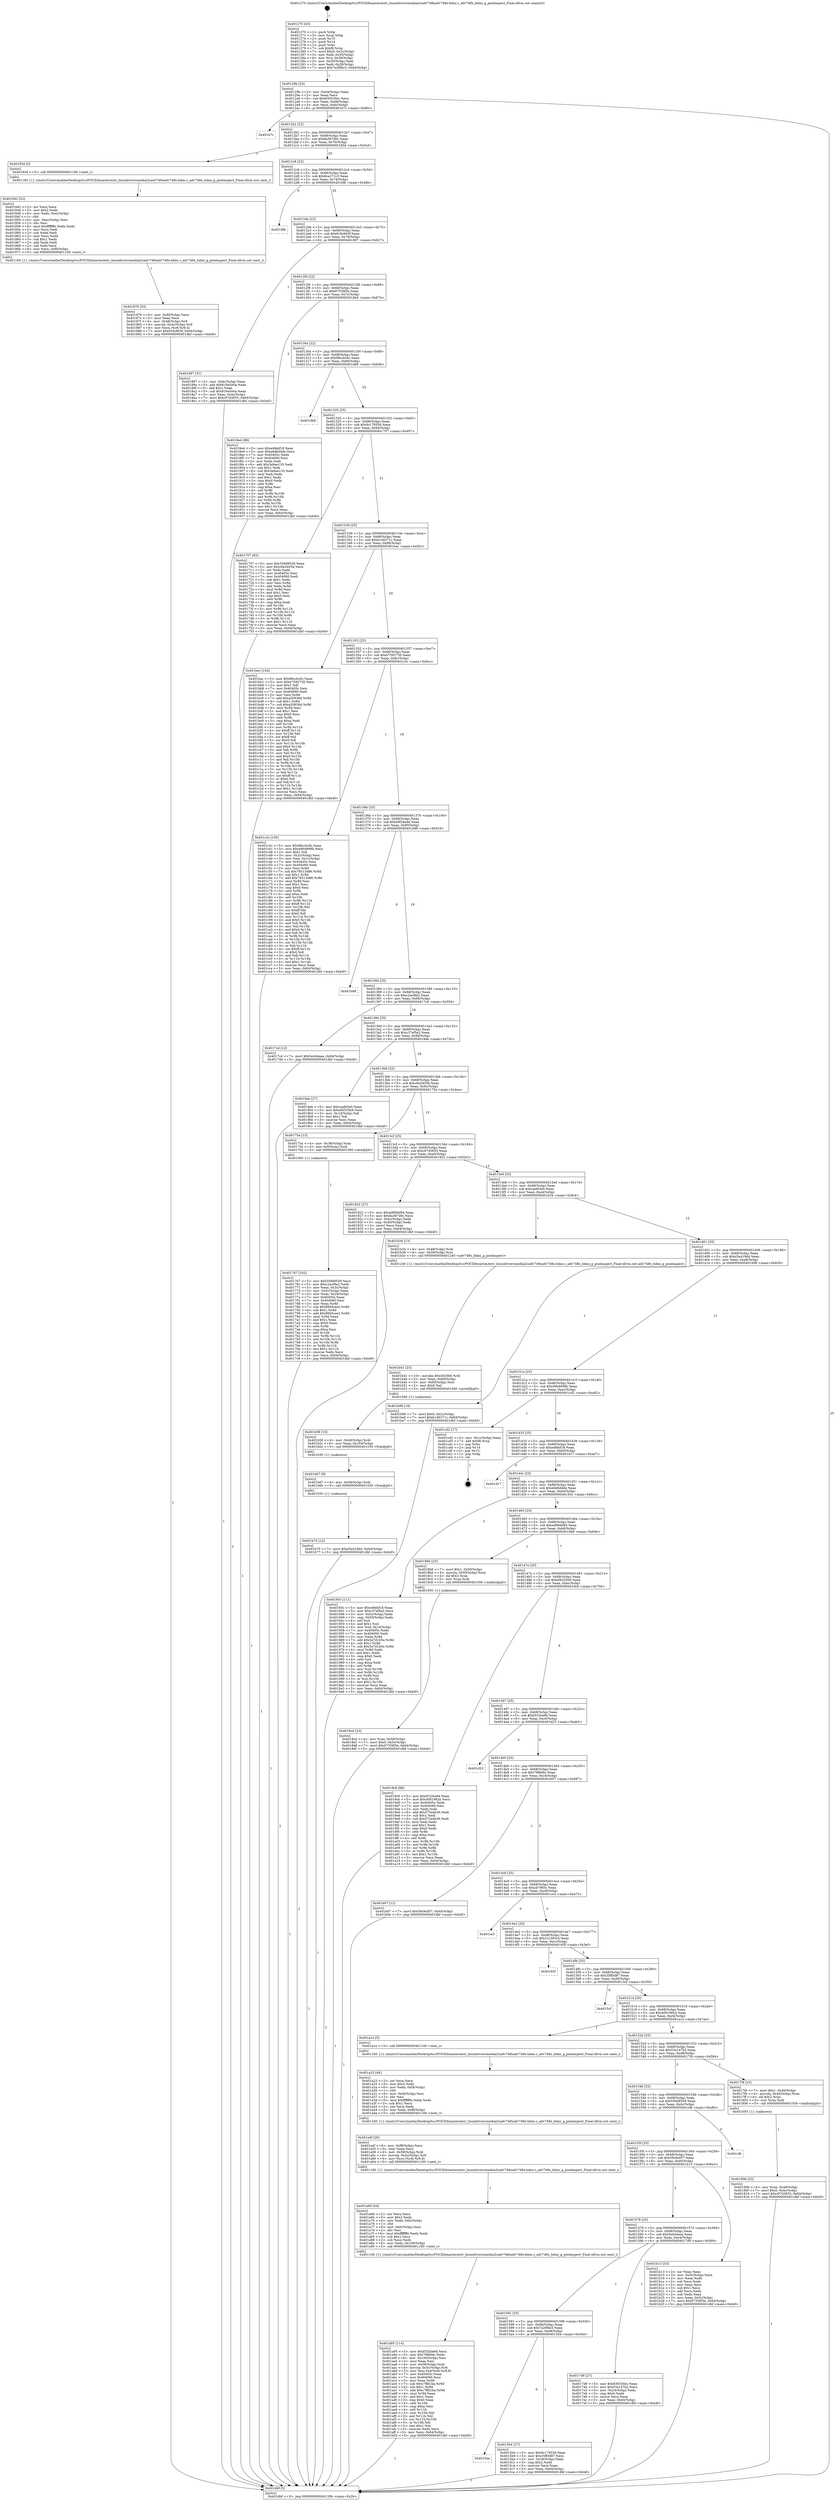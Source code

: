 digraph "0x401270" {
  label = "0x401270 (/mnt/c/Users/mathe/Desktop/tcc/POCII/binaries/extr_linuxdriversmediai2cadv748xadv748x-hdmi.c_adv748x_hdmi_g_pixelaspect_Final-ollvm.out::main(0))"
  labelloc = "t"
  node[shape=record]

  Entry [label="",width=0.3,height=0.3,shape=circle,fillcolor=black,style=filled]
  "0x40129b" [label="{
     0x40129b [23]\l
     | [instrs]\l
     &nbsp;&nbsp;0x40129b \<+3\>: mov -0x64(%rbp),%eax\l
     &nbsp;&nbsp;0x40129e \<+2\>: mov %eax,%ecx\l
     &nbsp;&nbsp;0x4012a0 \<+6\>: sub $0x839330ec,%ecx\l
     &nbsp;&nbsp;0x4012a6 \<+3\>: mov %eax,-0x68(%rbp)\l
     &nbsp;&nbsp;0x4012a9 \<+3\>: mov %ecx,-0x6c(%rbp)\l
     &nbsp;&nbsp;0x4012ac \<+6\>: je 0000000000401b7c \<main+0x90c\>\l
  }"]
  "0x401b7c" [label="{
     0x401b7c\l
  }", style=dashed]
  "0x4012b2" [label="{
     0x4012b2 [22]\l
     | [instrs]\l
     &nbsp;&nbsp;0x4012b2 \<+5\>: jmp 00000000004012b7 \<main+0x47\>\l
     &nbsp;&nbsp;0x4012b7 \<+3\>: mov -0x68(%rbp),%eax\l
     &nbsp;&nbsp;0x4012ba \<+5\>: sub $0x8a387d0c,%eax\l
     &nbsp;&nbsp;0x4012bf \<+3\>: mov %eax,-0x70(%rbp)\l
     &nbsp;&nbsp;0x4012c2 \<+6\>: je 000000000040183d \<main+0x5cd\>\l
  }"]
  Exit [label="",width=0.3,height=0.3,shape=circle,fillcolor=black,style=filled,peripheries=2]
  "0x40183d" [label="{
     0x40183d [5]\l
     | [instrs]\l
     &nbsp;&nbsp;0x40183d \<+5\>: call 0000000000401160 \<next_i\>\l
     | [calls]\l
     &nbsp;&nbsp;0x401160 \{1\} (/mnt/c/Users/mathe/Desktop/tcc/POCII/binaries/extr_linuxdriversmediai2cadv748xadv748x-hdmi.c_adv748x_hdmi_g_pixelaspect_Final-ollvm.out::next_i)\l
  }"]
  "0x4012c8" [label="{
     0x4012c8 [22]\l
     | [instrs]\l
     &nbsp;&nbsp;0x4012c8 \<+5\>: jmp 00000000004012cd \<main+0x5d\>\l
     &nbsp;&nbsp;0x4012cd \<+3\>: mov -0x68(%rbp),%eax\l
     &nbsp;&nbsp;0x4012d0 \<+5\>: sub $0x8ca371c3,%eax\l
     &nbsp;&nbsp;0x4012d5 \<+3\>: mov %eax,-0x74(%rbp)\l
     &nbsp;&nbsp;0x4012d8 \<+6\>: je 00000000004016fb \<main+0x48b\>\l
  }"]
  "0x401b70" [label="{
     0x401b70 [12]\l
     | [instrs]\l
     &nbsp;&nbsp;0x401b70 \<+7\>: movl $0xd3a419d4,-0x64(%rbp)\l
     &nbsp;&nbsp;0x401b77 \<+5\>: jmp 0000000000401dbf \<main+0xb4f\>\l
  }"]
  "0x4016fb" [label="{
     0x4016fb\l
  }", style=dashed]
  "0x4012de" [label="{
     0x4012de [22]\l
     | [instrs]\l
     &nbsp;&nbsp;0x4012de \<+5\>: jmp 00000000004012e3 \<main+0x73\>\l
     &nbsp;&nbsp;0x4012e3 \<+3\>: mov -0x68(%rbp),%eax\l
     &nbsp;&nbsp;0x4012e6 \<+5\>: sub $0x918c663f,%eax\l
     &nbsp;&nbsp;0x4012eb \<+3\>: mov %eax,-0x78(%rbp)\l
     &nbsp;&nbsp;0x4012ee \<+6\>: je 0000000000401897 \<main+0x627\>\l
  }"]
  "0x401b67" [label="{
     0x401b67 [9]\l
     | [instrs]\l
     &nbsp;&nbsp;0x401b67 \<+4\>: mov -0x58(%rbp),%rdi\l
     &nbsp;&nbsp;0x401b6b \<+5\>: call 0000000000401030 \<free@plt\>\l
     | [calls]\l
     &nbsp;&nbsp;0x401030 \{1\} (unknown)\l
  }"]
  "0x401897" [label="{
     0x401897 [31]\l
     | [instrs]\l
     &nbsp;&nbsp;0x401897 \<+3\>: mov -0x4c(%rbp),%eax\l
     &nbsp;&nbsp;0x40189a \<+5\>: add $0x816e5e0a,%eax\l
     &nbsp;&nbsp;0x40189f \<+3\>: add $0x1,%eax\l
     &nbsp;&nbsp;0x4018a2 \<+5\>: sub $0x816e5e0a,%eax\l
     &nbsp;&nbsp;0x4018a7 \<+3\>: mov %eax,-0x4c(%rbp)\l
     &nbsp;&nbsp;0x4018aa \<+7\>: movl $0xc97d3655,-0x64(%rbp)\l
     &nbsp;&nbsp;0x4018b1 \<+5\>: jmp 0000000000401dbf \<main+0xb4f\>\l
  }"]
  "0x4012f4" [label="{
     0x4012f4 [22]\l
     | [instrs]\l
     &nbsp;&nbsp;0x4012f4 \<+5\>: jmp 00000000004012f9 \<main+0x89\>\l
     &nbsp;&nbsp;0x4012f9 \<+3\>: mov -0x68(%rbp),%eax\l
     &nbsp;&nbsp;0x4012fc \<+5\>: sub $0x97359f3e,%eax\l
     &nbsp;&nbsp;0x401301 \<+3\>: mov %eax,-0x7c(%rbp)\l
     &nbsp;&nbsp;0x401304 \<+6\>: je 00000000004018e4 \<main+0x674\>\l
  }"]
  "0x401b58" [label="{
     0x401b58 [15]\l
     | [instrs]\l
     &nbsp;&nbsp;0x401b58 \<+4\>: mov -0x48(%rbp),%rdi\l
     &nbsp;&nbsp;0x401b5c \<+6\>: mov %eax,-0x104(%rbp)\l
     &nbsp;&nbsp;0x401b62 \<+5\>: call 0000000000401030 \<free@plt\>\l
     | [calls]\l
     &nbsp;&nbsp;0x401030 \{1\} (unknown)\l
  }"]
  "0x4018e4" [label="{
     0x4018e4 [88]\l
     | [instrs]\l
     &nbsp;&nbsp;0x4018e4 \<+5\>: mov $0xe4febf18,%eax\l
     &nbsp;&nbsp;0x4018e9 \<+5\>: mov $0xebd6d4de,%ecx\l
     &nbsp;&nbsp;0x4018ee \<+7\>: mov 0x40405c,%edx\l
     &nbsp;&nbsp;0x4018f5 \<+7\>: mov 0x404060,%esi\l
     &nbsp;&nbsp;0x4018fc \<+2\>: mov %edx,%edi\l
     &nbsp;&nbsp;0x4018fe \<+6\>: add $0x3a9ae135,%edi\l
     &nbsp;&nbsp;0x401904 \<+3\>: sub $0x1,%edi\l
     &nbsp;&nbsp;0x401907 \<+6\>: sub $0x3a9ae135,%edi\l
     &nbsp;&nbsp;0x40190d \<+3\>: imul %edi,%edx\l
     &nbsp;&nbsp;0x401910 \<+3\>: and $0x1,%edx\l
     &nbsp;&nbsp;0x401913 \<+3\>: cmp $0x0,%edx\l
     &nbsp;&nbsp;0x401916 \<+4\>: sete %r8b\l
     &nbsp;&nbsp;0x40191a \<+3\>: cmp $0xa,%esi\l
     &nbsp;&nbsp;0x40191d \<+4\>: setl %r9b\l
     &nbsp;&nbsp;0x401921 \<+3\>: mov %r8b,%r10b\l
     &nbsp;&nbsp;0x401924 \<+3\>: and %r9b,%r10b\l
     &nbsp;&nbsp;0x401927 \<+3\>: xor %r9b,%r8b\l
     &nbsp;&nbsp;0x40192a \<+3\>: or %r8b,%r10b\l
     &nbsp;&nbsp;0x40192d \<+4\>: test $0x1,%r10b\l
     &nbsp;&nbsp;0x401931 \<+3\>: cmovne %ecx,%eax\l
     &nbsp;&nbsp;0x401934 \<+3\>: mov %eax,-0x64(%rbp)\l
     &nbsp;&nbsp;0x401937 \<+5\>: jmp 0000000000401dbf \<main+0xb4f\>\l
  }"]
  "0x40130a" [label="{
     0x40130a [22]\l
     | [instrs]\l
     &nbsp;&nbsp;0x40130a \<+5\>: jmp 000000000040130f \<main+0x9f\>\l
     &nbsp;&nbsp;0x40130f \<+3\>: mov -0x68(%rbp),%eax\l
     &nbsp;&nbsp;0x401312 \<+5\>: sub $0x98ccbc6c,%eax\l
     &nbsp;&nbsp;0x401317 \<+3\>: mov %eax,-0x80(%rbp)\l
     &nbsp;&nbsp;0x40131a \<+6\>: je 0000000000401db8 \<main+0xb48\>\l
  }"]
  "0x401b41" [label="{
     0x401b41 [23]\l
     | [instrs]\l
     &nbsp;&nbsp;0x401b41 \<+10\>: movabs $0x4020b6,%rdi\l
     &nbsp;&nbsp;0x401b4b \<+3\>: mov %eax,-0x60(%rbp)\l
     &nbsp;&nbsp;0x401b4e \<+3\>: mov -0x60(%rbp),%esi\l
     &nbsp;&nbsp;0x401b51 \<+2\>: mov $0x0,%al\l
     &nbsp;&nbsp;0x401b53 \<+5\>: call 0000000000401040 \<printf@plt\>\l
     | [calls]\l
     &nbsp;&nbsp;0x401040 \{1\} (unknown)\l
  }"]
  "0x401db8" [label="{
     0x401db8\l
  }", style=dashed]
  "0x401320" [label="{
     0x401320 [25]\l
     | [instrs]\l
     &nbsp;&nbsp;0x401320 \<+5\>: jmp 0000000000401325 \<main+0xb5\>\l
     &nbsp;&nbsp;0x401325 \<+3\>: mov -0x68(%rbp),%eax\l
     &nbsp;&nbsp;0x401328 \<+5\>: sub $0x9c17855d,%eax\l
     &nbsp;&nbsp;0x40132d \<+6\>: mov %eax,-0x84(%rbp)\l
     &nbsp;&nbsp;0x401333 \<+6\>: je 0000000000401707 \<main+0x497\>\l
  }"]
  "0x401a95" [label="{
     0x401a95 [114]\l
     | [instrs]\l
     &nbsp;&nbsp;0x401a95 \<+5\>: mov $0xf332be84,%ecx\l
     &nbsp;&nbsp;0x401a9a \<+5\>: mov $0x798bf4c,%edx\l
     &nbsp;&nbsp;0x401a9f \<+6\>: mov -0x100(%rbp),%esi\l
     &nbsp;&nbsp;0x401aa5 \<+3\>: imul %eax,%esi\l
     &nbsp;&nbsp;0x401aa8 \<+4\>: mov -0x58(%rbp),%rdi\l
     &nbsp;&nbsp;0x401aac \<+4\>: movslq -0x5c(%rbp),%r8\l
     &nbsp;&nbsp;0x401ab0 \<+5\>: mov %esi,0x4(%rdi,%r8,8)\l
     &nbsp;&nbsp;0x401ab5 \<+7\>: mov 0x40405c,%eax\l
     &nbsp;&nbsp;0x401abc \<+7\>: mov 0x404060,%esi\l
     &nbsp;&nbsp;0x401ac3 \<+3\>: mov %eax,%r9d\l
     &nbsp;&nbsp;0x401ac6 \<+7\>: sub $0xc7ffd1ba,%r9d\l
     &nbsp;&nbsp;0x401acd \<+4\>: sub $0x1,%r9d\l
     &nbsp;&nbsp;0x401ad1 \<+7\>: add $0xc7ffd1ba,%r9d\l
     &nbsp;&nbsp;0x401ad8 \<+4\>: imul %r9d,%eax\l
     &nbsp;&nbsp;0x401adc \<+3\>: and $0x1,%eax\l
     &nbsp;&nbsp;0x401adf \<+3\>: cmp $0x0,%eax\l
     &nbsp;&nbsp;0x401ae2 \<+4\>: sete %r10b\l
     &nbsp;&nbsp;0x401ae6 \<+3\>: cmp $0xa,%esi\l
     &nbsp;&nbsp;0x401ae9 \<+4\>: setl %r11b\l
     &nbsp;&nbsp;0x401aed \<+3\>: mov %r10b,%bl\l
     &nbsp;&nbsp;0x401af0 \<+3\>: and %r11b,%bl\l
     &nbsp;&nbsp;0x401af3 \<+3\>: xor %r11b,%r10b\l
     &nbsp;&nbsp;0x401af6 \<+3\>: or %r10b,%bl\l
     &nbsp;&nbsp;0x401af9 \<+3\>: test $0x1,%bl\l
     &nbsp;&nbsp;0x401afc \<+3\>: cmovne %edx,%ecx\l
     &nbsp;&nbsp;0x401aff \<+3\>: mov %ecx,-0x64(%rbp)\l
     &nbsp;&nbsp;0x401b02 \<+5\>: jmp 0000000000401dbf \<main+0xb4f\>\l
  }"]
  "0x401707" [label="{
     0x401707 [83]\l
     | [instrs]\l
     &nbsp;&nbsp;0x401707 \<+5\>: mov $0x559d9559,%eax\l
     &nbsp;&nbsp;0x40170c \<+5\>: mov $0xc6a3405b,%ecx\l
     &nbsp;&nbsp;0x401711 \<+2\>: xor %edx,%edx\l
     &nbsp;&nbsp;0x401713 \<+7\>: mov 0x40405c,%esi\l
     &nbsp;&nbsp;0x40171a \<+7\>: mov 0x404060,%edi\l
     &nbsp;&nbsp;0x401721 \<+3\>: sub $0x1,%edx\l
     &nbsp;&nbsp;0x401724 \<+3\>: mov %esi,%r8d\l
     &nbsp;&nbsp;0x401727 \<+3\>: add %edx,%r8d\l
     &nbsp;&nbsp;0x40172a \<+4\>: imul %r8d,%esi\l
     &nbsp;&nbsp;0x40172e \<+3\>: and $0x1,%esi\l
     &nbsp;&nbsp;0x401731 \<+3\>: cmp $0x0,%esi\l
     &nbsp;&nbsp;0x401734 \<+4\>: sete %r9b\l
     &nbsp;&nbsp;0x401738 \<+3\>: cmp $0xa,%edi\l
     &nbsp;&nbsp;0x40173b \<+4\>: setl %r10b\l
     &nbsp;&nbsp;0x40173f \<+3\>: mov %r9b,%r11b\l
     &nbsp;&nbsp;0x401742 \<+3\>: and %r10b,%r11b\l
     &nbsp;&nbsp;0x401745 \<+3\>: xor %r10b,%r9b\l
     &nbsp;&nbsp;0x401748 \<+3\>: or %r9b,%r11b\l
     &nbsp;&nbsp;0x40174b \<+4\>: test $0x1,%r11b\l
     &nbsp;&nbsp;0x40174f \<+3\>: cmovne %ecx,%eax\l
     &nbsp;&nbsp;0x401752 \<+3\>: mov %eax,-0x64(%rbp)\l
     &nbsp;&nbsp;0x401755 \<+5\>: jmp 0000000000401dbf \<main+0xb4f\>\l
  }"]
  "0x401339" [label="{
     0x401339 [25]\l
     | [instrs]\l
     &nbsp;&nbsp;0x401339 \<+5\>: jmp 000000000040133e \<main+0xce\>\l
     &nbsp;&nbsp;0x40133e \<+3\>: mov -0x68(%rbp),%eax\l
     &nbsp;&nbsp;0x401341 \<+5\>: sub $0xb146371c,%eax\l
     &nbsp;&nbsp;0x401346 \<+6\>: mov %eax,-0x88(%rbp)\l
     &nbsp;&nbsp;0x40134c \<+6\>: je 0000000000401bac \<main+0x93c\>\l
  }"]
  "0x401a69" [label="{
     0x401a69 [44]\l
     | [instrs]\l
     &nbsp;&nbsp;0x401a69 \<+2\>: xor %ecx,%ecx\l
     &nbsp;&nbsp;0x401a6b \<+5\>: mov $0x2,%edx\l
     &nbsp;&nbsp;0x401a70 \<+6\>: mov %edx,-0xfc(%rbp)\l
     &nbsp;&nbsp;0x401a76 \<+1\>: cltd\l
     &nbsp;&nbsp;0x401a77 \<+6\>: mov -0xfc(%rbp),%esi\l
     &nbsp;&nbsp;0x401a7d \<+2\>: idiv %esi\l
     &nbsp;&nbsp;0x401a7f \<+6\>: imul $0xfffffffe,%edx,%edx\l
     &nbsp;&nbsp;0x401a85 \<+3\>: sub $0x1,%ecx\l
     &nbsp;&nbsp;0x401a88 \<+2\>: sub %ecx,%edx\l
     &nbsp;&nbsp;0x401a8a \<+6\>: mov %edx,-0x100(%rbp)\l
     &nbsp;&nbsp;0x401a90 \<+5\>: call 0000000000401160 \<next_i\>\l
     | [calls]\l
     &nbsp;&nbsp;0x401160 \{1\} (/mnt/c/Users/mathe/Desktop/tcc/POCII/binaries/extr_linuxdriversmediai2cadv748xadv748x-hdmi.c_adv748x_hdmi_g_pixelaspect_Final-ollvm.out::next_i)\l
  }"]
  "0x401bac" [label="{
     0x401bac [144]\l
     | [instrs]\l
     &nbsp;&nbsp;0x401bac \<+5\>: mov $0x98ccbc6c,%eax\l
     &nbsp;&nbsp;0x401bb1 \<+5\>: mov $0xb7592730,%ecx\l
     &nbsp;&nbsp;0x401bb6 \<+2\>: mov $0x1,%dl\l
     &nbsp;&nbsp;0x401bb8 \<+7\>: mov 0x40405c,%esi\l
     &nbsp;&nbsp;0x401bbf \<+7\>: mov 0x404060,%edi\l
     &nbsp;&nbsp;0x401bc6 \<+3\>: mov %esi,%r8d\l
     &nbsp;&nbsp;0x401bc9 \<+7\>: add $0xa20936d,%r8d\l
     &nbsp;&nbsp;0x401bd0 \<+4\>: sub $0x1,%r8d\l
     &nbsp;&nbsp;0x401bd4 \<+7\>: sub $0xa20936d,%r8d\l
     &nbsp;&nbsp;0x401bdb \<+4\>: imul %r8d,%esi\l
     &nbsp;&nbsp;0x401bdf \<+3\>: and $0x1,%esi\l
     &nbsp;&nbsp;0x401be2 \<+3\>: cmp $0x0,%esi\l
     &nbsp;&nbsp;0x401be5 \<+4\>: sete %r9b\l
     &nbsp;&nbsp;0x401be9 \<+3\>: cmp $0xa,%edi\l
     &nbsp;&nbsp;0x401bec \<+4\>: setl %r10b\l
     &nbsp;&nbsp;0x401bf0 \<+3\>: mov %r9b,%r11b\l
     &nbsp;&nbsp;0x401bf3 \<+4\>: xor $0xff,%r11b\l
     &nbsp;&nbsp;0x401bf7 \<+3\>: mov %r10b,%bl\l
     &nbsp;&nbsp;0x401bfa \<+3\>: xor $0xff,%bl\l
     &nbsp;&nbsp;0x401bfd \<+3\>: xor $0x0,%dl\l
     &nbsp;&nbsp;0x401c00 \<+3\>: mov %r11b,%r14b\l
     &nbsp;&nbsp;0x401c03 \<+4\>: and $0x0,%r14b\l
     &nbsp;&nbsp;0x401c07 \<+3\>: and %dl,%r9b\l
     &nbsp;&nbsp;0x401c0a \<+3\>: mov %bl,%r15b\l
     &nbsp;&nbsp;0x401c0d \<+4\>: and $0x0,%r15b\l
     &nbsp;&nbsp;0x401c11 \<+3\>: and %dl,%r10b\l
     &nbsp;&nbsp;0x401c14 \<+3\>: or %r9b,%r14b\l
     &nbsp;&nbsp;0x401c17 \<+3\>: or %r10b,%r15b\l
     &nbsp;&nbsp;0x401c1a \<+3\>: xor %r15b,%r14b\l
     &nbsp;&nbsp;0x401c1d \<+3\>: or %bl,%r11b\l
     &nbsp;&nbsp;0x401c20 \<+4\>: xor $0xff,%r11b\l
     &nbsp;&nbsp;0x401c24 \<+3\>: or $0x0,%dl\l
     &nbsp;&nbsp;0x401c27 \<+3\>: and %dl,%r11b\l
     &nbsp;&nbsp;0x401c2a \<+3\>: or %r11b,%r14b\l
     &nbsp;&nbsp;0x401c2d \<+4\>: test $0x1,%r14b\l
     &nbsp;&nbsp;0x401c31 \<+3\>: cmovne %ecx,%eax\l
     &nbsp;&nbsp;0x401c34 \<+3\>: mov %eax,-0x64(%rbp)\l
     &nbsp;&nbsp;0x401c37 \<+5\>: jmp 0000000000401dbf \<main+0xb4f\>\l
  }"]
  "0x401352" [label="{
     0x401352 [25]\l
     | [instrs]\l
     &nbsp;&nbsp;0x401352 \<+5\>: jmp 0000000000401357 \<main+0xe7\>\l
     &nbsp;&nbsp;0x401357 \<+3\>: mov -0x68(%rbp),%eax\l
     &nbsp;&nbsp;0x40135a \<+5\>: sub $0xb7592730,%eax\l
     &nbsp;&nbsp;0x40135f \<+6\>: mov %eax,-0x8c(%rbp)\l
     &nbsp;&nbsp;0x401365 \<+6\>: je 0000000000401c3c \<main+0x9cc\>\l
  }"]
  "0x401a4f" [label="{
     0x401a4f [26]\l
     | [instrs]\l
     &nbsp;&nbsp;0x401a4f \<+6\>: mov -0xf8(%rbp),%ecx\l
     &nbsp;&nbsp;0x401a55 \<+3\>: imul %eax,%ecx\l
     &nbsp;&nbsp;0x401a58 \<+4\>: mov -0x58(%rbp),%rdi\l
     &nbsp;&nbsp;0x401a5c \<+4\>: movslq -0x5c(%rbp),%r8\l
     &nbsp;&nbsp;0x401a60 \<+4\>: mov %ecx,(%rdi,%r8,8)\l
     &nbsp;&nbsp;0x401a64 \<+5\>: call 0000000000401160 \<next_i\>\l
     | [calls]\l
     &nbsp;&nbsp;0x401160 \{1\} (/mnt/c/Users/mathe/Desktop/tcc/POCII/binaries/extr_linuxdriversmediai2cadv748xadv748x-hdmi.c_adv748x_hdmi_g_pixelaspect_Final-ollvm.out::next_i)\l
  }"]
  "0x401c3c" [label="{
     0x401c3c [150]\l
     | [instrs]\l
     &nbsp;&nbsp;0x401c3c \<+5\>: mov $0x98ccbc6c,%eax\l
     &nbsp;&nbsp;0x401c41 \<+5\>: mov $0xd964998b,%ecx\l
     &nbsp;&nbsp;0x401c46 \<+2\>: mov $0x1,%dl\l
     &nbsp;&nbsp;0x401c48 \<+3\>: mov -0x2c(%rbp),%esi\l
     &nbsp;&nbsp;0x401c4b \<+3\>: mov %esi,-0x1c(%rbp)\l
     &nbsp;&nbsp;0x401c4e \<+7\>: mov 0x40405c,%esi\l
     &nbsp;&nbsp;0x401c55 \<+7\>: mov 0x404060,%edi\l
     &nbsp;&nbsp;0x401c5c \<+3\>: mov %esi,%r8d\l
     &nbsp;&nbsp;0x401c5f \<+7\>: sub $0x78513d86,%r8d\l
     &nbsp;&nbsp;0x401c66 \<+4\>: sub $0x1,%r8d\l
     &nbsp;&nbsp;0x401c6a \<+7\>: add $0x78513d86,%r8d\l
     &nbsp;&nbsp;0x401c71 \<+4\>: imul %r8d,%esi\l
     &nbsp;&nbsp;0x401c75 \<+3\>: and $0x1,%esi\l
     &nbsp;&nbsp;0x401c78 \<+3\>: cmp $0x0,%esi\l
     &nbsp;&nbsp;0x401c7b \<+4\>: sete %r9b\l
     &nbsp;&nbsp;0x401c7f \<+3\>: cmp $0xa,%edi\l
     &nbsp;&nbsp;0x401c82 \<+4\>: setl %r10b\l
     &nbsp;&nbsp;0x401c86 \<+3\>: mov %r9b,%r11b\l
     &nbsp;&nbsp;0x401c89 \<+4\>: xor $0xff,%r11b\l
     &nbsp;&nbsp;0x401c8d \<+3\>: mov %r10b,%bl\l
     &nbsp;&nbsp;0x401c90 \<+3\>: xor $0xff,%bl\l
     &nbsp;&nbsp;0x401c93 \<+3\>: xor $0x0,%dl\l
     &nbsp;&nbsp;0x401c96 \<+3\>: mov %r11b,%r14b\l
     &nbsp;&nbsp;0x401c99 \<+4\>: and $0x0,%r14b\l
     &nbsp;&nbsp;0x401c9d \<+3\>: and %dl,%r9b\l
     &nbsp;&nbsp;0x401ca0 \<+3\>: mov %bl,%r15b\l
     &nbsp;&nbsp;0x401ca3 \<+4\>: and $0x0,%r15b\l
     &nbsp;&nbsp;0x401ca7 \<+3\>: and %dl,%r10b\l
     &nbsp;&nbsp;0x401caa \<+3\>: or %r9b,%r14b\l
     &nbsp;&nbsp;0x401cad \<+3\>: or %r10b,%r15b\l
     &nbsp;&nbsp;0x401cb0 \<+3\>: xor %r15b,%r14b\l
     &nbsp;&nbsp;0x401cb3 \<+3\>: or %bl,%r11b\l
     &nbsp;&nbsp;0x401cb6 \<+4\>: xor $0xff,%r11b\l
     &nbsp;&nbsp;0x401cba \<+3\>: or $0x0,%dl\l
     &nbsp;&nbsp;0x401cbd \<+3\>: and %dl,%r11b\l
     &nbsp;&nbsp;0x401cc0 \<+3\>: or %r11b,%r14b\l
     &nbsp;&nbsp;0x401cc3 \<+4\>: test $0x1,%r14b\l
     &nbsp;&nbsp;0x401cc7 \<+3\>: cmovne %ecx,%eax\l
     &nbsp;&nbsp;0x401cca \<+3\>: mov %eax,-0x64(%rbp)\l
     &nbsp;&nbsp;0x401ccd \<+5\>: jmp 0000000000401dbf \<main+0xb4f\>\l
  }"]
  "0x40136b" [label="{
     0x40136b [25]\l
     | [instrs]\l
     &nbsp;&nbsp;0x40136b \<+5\>: jmp 0000000000401370 \<main+0x100\>\l
     &nbsp;&nbsp;0x401370 \<+3\>: mov -0x68(%rbp),%eax\l
     &nbsp;&nbsp;0x401373 \<+5\>: sub $0xb9f24edd,%eax\l
     &nbsp;&nbsp;0x401378 \<+6\>: mov %eax,-0x90(%rbp)\l
     &nbsp;&nbsp;0x40137e \<+6\>: je 0000000000401b88 \<main+0x918\>\l
  }"]
  "0x401a23" [label="{
     0x401a23 [44]\l
     | [instrs]\l
     &nbsp;&nbsp;0x401a23 \<+2\>: xor %ecx,%ecx\l
     &nbsp;&nbsp;0x401a25 \<+5\>: mov $0x2,%edx\l
     &nbsp;&nbsp;0x401a2a \<+6\>: mov %edx,-0xf4(%rbp)\l
     &nbsp;&nbsp;0x401a30 \<+1\>: cltd\l
     &nbsp;&nbsp;0x401a31 \<+6\>: mov -0xf4(%rbp),%esi\l
     &nbsp;&nbsp;0x401a37 \<+2\>: idiv %esi\l
     &nbsp;&nbsp;0x401a39 \<+6\>: imul $0xfffffffe,%edx,%edx\l
     &nbsp;&nbsp;0x401a3f \<+3\>: sub $0x1,%ecx\l
     &nbsp;&nbsp;0x401a42 \<+2\>: sub %ecx,%edx\l
     &nbsp;&nbsp;0x401a44 \<+6\>: mov %edx,-0xf8(%rbp)\l
     &nbsp;&nbsp;0x401a4a \<+5\>: call 0000000000401160 \<next_i\>\l
     | [calls]\l
     &nbsp;&nbsp;0x401160 \{1\} (/mnt/c/Users/mathe/Desktop/tcc/POCII/binaries/extr_linuxdriversmediai2cadv748xadv748x-hdmi.c_adv748x_hdmi_g_pixelaspect_Final-ollvm.out::next_i)\l
  }"]
  "0x401b88" [label="{
     0x401b88\l
  }", style=dashed]
  "0x401384" [label="{
     0x401384 [25]\l
     | [instrs]\l
     &nbsp;&nbsp;0x401384 \<+5\>: jmp 0000000000401389 \<main+0x119\>\l
     &nbsp;&nbsp;0x401389 \<+3\>: mov -0x68(%rbp),%eax\l
     &nbsp;&nbsp;0x40138c \<+5\>: sub $0xc2ac9fa2,%eax\l
     &nbsp;&nbsp;0x401391 \<+6\>: mov %eax,-0x94(%rbp)\l
     &nbsp;&nbsp;0x401397 \<+6\>: je 00000000004017cd \<main+0x55d\>\l
  }"]
  "0x4018cd" [label="{
     0x4018cd [23]\l
     | [instrs]\l
     &nbsp;&nbsp;0x4018cd \<+4\>: mov %rax,-0x58(%rbp)\l
     &nbsp;&nbsp;0x4018d1 \<+7\>: movl $0x0,-0x5c(%rbp)\l
     &nbsp;&nbsp;0x4018d8 \<+7\>: movl $0x97359f3e,-0x64(%rbp)\l
     &nbsp;&nbsp;0x4018df \<+5\>: jmp 0000000000401dbf \<main+0xb4f\>\l
  }"]
  "0x4017cd" [label="{
     0x4017cd [12]\l
     | [instrs]\l
     &nbsp;&nbsp;0x4017cd \<+7\>: movl $0x5e444aea,-0x64(%rbp)\l
     &nbsp;&nbsp;0x4017d4 \<+5\>: jmp 0000000000401dbf \<main+0xb4f\>\l
  }"]
  "0x40139d" [label="{
     0x40139d [25]\l
     | [instrs]\l
     &nbsp;&nbsp;0x40139d \<+5\>: jmp 00000000004013a2 \<main+0x132\>\l
     &nbsp;&nbsp;0x4013a2 \<+3\>: mov -0x68(%rbp),%eax\l
     &nbsp;&nbsp;0x4013a5 \<+5\>: sub $0xc37ef5e2,%eax\l
     &nbsp;&nbsp;0x4013aa \<+6\>: mov %eax,-0x98(%rbp)\l
     &nbsp;&nbsp;0x4013b0 \<+6\>: je 00000000004019ab \<main+0x73b\>\l
  }"]
  "0x401876" [label="{
     0x401876 [33]\l
     | [instrs]\l
     &nbsp;&nbsp;0x401876 \<+6\>: mov -0xf0(%rbp),%ecx\l
     &nbsp;&nbsp;0x40187c \<+3\>: imul %eax,%ecx\l
     &nbsp;&nbsp;0x40187f \<+4\>: mov -0x48(%rbp),%r8\l
     &nbsp;&nbsp;0x401883 \<+4\>: movslq -0x4c(%rbp),%r9\l
     &nbsp;&nbsp;0x401887 \<+4\>: mov %ecx,(%r8,%r9,4)\l
     &nbsp;&nbsp;0x40188b \<+7\>: movl $0x918c663f,-0x64(%rbp)\l
     &nbsp;&nbsp;0x401892 \<+5\>: jmp 0000000000401dbf \<main+0xb4f\>\l
  }"]
  "0x4019ab" [label="{
     0x4019ab [27]\l
     | [instrs]\l
     &nbsp;&nbsp;0x4019ab \<+5\>: mov $0xcaefd3e0,%eax\l
     &nbsp;&nbsp;0x4019b0 \<+5\>: mov $0xef4535b9,%ecx\l
     &nbsp;&nbsp;0x4019b5 \<+3\>: mov -0x1d(%rbp),%dl\l
     &nbsp;&nbsp;0x4019b8 \<+3\>: test $0x1,%dl\l
     &nbsp;&nbsp;0x4019bb \<+3\>: cmovne %ecx,%eax\l
     &nbsp;&nbsp;0x4019be \<+3\>: mov %eax,-0x64(%rbp)\l
     &nbsp;&nbsp;0x4019c1 \<+5\>: jmp 0000000000401dbf \<main+0xb4f\>\l
  }"]
  "0x4013b6" [label="{
     0x4013b6 [25]\l
     | [instrs]\l
     &nbsp;&nbsp;0x4013b6 \<+5\>: jmp 00000000004013bb \<main+0x14b\>\l
     &nbsp;&nbsp;0x4013bb \<+3\>: mov -0x68(%rbp),%eax\l
     &nbsp;&nbsp;0x4013be \<+5\>: sub $0xc6a3405b,%eax\l
     &nbsp;&nbsp;0x4013c3 \<+6\>: mov %eax,-0x9c(%rbp)\l
     &nbsp;&nbsp;0x4013c9 \<+6\>: je 000000000040175a \<main+0x4ea\>\l
  }"]
  "0x401842" [label="{
     0x401842 [52]\l
     | [instrs]\l
     &nbsp;&nbsp;0x401842 \<+2\>: xor %ecx,%ecx\l
     &nbsp;&nbsp;0x401844 \<+5\>: mov $0x2,%edx\l
     &nbsp;&nbsp;0x401849 \<+6\>: mov %edx,-0xec(%rbp)\l
     &nbsp;&nbsp;0x40184f \<+1\>: cltd\l
     &nbsp;&nbsp;0x401850 \<+6\>: mov -0xec(%rbp),%esi\l
     &nbsp;&nbsp;0x401856 \<+2\>: idiv %esi\l
     &nbsp;&nbsp;0x401858 \<+6\>: imul $0xfffffffe,%edx,%edx\l
     &nbsp;&nbsp;0x40185e \<+2\>: mov %ecx,%edi\l
     &nbsp;&nbsp;0x401860 \<+2\>: sub %edx,%edi\l
     &nbsp;&nbsp;0x401862 \<+2\>: mov %ecx,%edx\l
     &nbsp;&nbsp;0x401864 \<+3\>: sub $0x1,%edx\l
     &nbsp;&nbsp;0x401867 \<+2\>: add %edx,%edi\l
     &nbsp;&nbsp;0x401869 \<+2\>: sub %edi,%ecx\l
     &nbsp;&nbsp;0x40186b \<+6\>: mov %ecx,-0xf0(%rbp)\l
     &nbsp;&nbsp;0x401871 \<+5\>: call 0000000000401160 \<next_i\>\l
     | [calls]\l
     &nbsp;&nbsp;0x401160 \{1\} (/mnt/c/Users/mathe/Desktop/tcc/POCII/binaries/extr_linuxdriversmediai2cadv748xadv748x-hdmi.c_adv748x_hdmi_g_pixelaspect_Final-ollvm.out::next_i)\l
  }"]
  "0x40175a" [label="{
     0x40175a [13]\l
     | [instrs]\l
     &nbsp;&nbsp;0x40175a \<+4\>: mov -0x38(%rbp),%rax\l
     &nbsp;&nbsp;0x40175e \<+4\>: mov 0x8(%rax),%rdi\l
     &nbsp;&nbsp;0x401762 \<+5\>: call 0000000000401060 \<atoi@plt\>\l
     | [calls]\l
     &nbsp;&nbsp;0x401060 \{1\} (unknown)\l
  }"]
  "0x4013cf" [label="{
     0x4013cf [25]\l
     | [instrs]\l
     &nbsp;&nbsp;0x4013cf \<+5\>: jmp 00000000004013d4 \<main+0x164\>\l
     &nbsp;&nbsp;0x4013d4 \<+3\>: mov -0x68(%rbp),%eax\l
     &nbsp;&nbsp;0x4013d7 \<+5\>: sub $0xc97d3655,%eax\l
     &nbsp;&nbsp;0x4013dc \<+6\>: mov %eax,-0xa0(%rbp)\l
     &nbsp;&nbsp;0x4013e2 \<+6\>: je 0000000000401822 \<main+0x5b2\>\l
  }"]
  "0x40180b" [label="{
     0x40180b [23]\l
     | [instrs]\l
     &nbsp;&nbsp;0x40180b \<+4\>: mov %rax,-0x48(%rbp)\l
     &nbsp;&nbsp;0x40180f \<+7\>: movl $0x0,-0x4c(%rbp)\l
     &nbsp;&nbsp;0x401816 \<+7\>: movl $0xc97d3655,-0x64(%rbp)\l
     &nbsp;&nbsp;0x40181d \<+5\>: jmp 0000000000401dbf \<main+0xb4f\>\l
  }"]
  "0x401822" [label="{
     0x401822 [27]\l
     | [instrs]\l
     &nbsp;&nbsp;0x401822 \<+5\>: mov $0xed89dd94,%eax\l
     &nbsp;&nbsp;0x401827 \<+5\>: mov $0x8a387d0c,%ecx\l
     &nbsp;&nbsp;0x40182c \<+3\>: mov -0x4c(%rbp),%edx\l
     &nbsp;&nbsp;0x40182f \<+3\>: cmp -0x40(%rbp),%edx\l
     &nbsp;&nbsp;0x401832 \<+3\>: cmovl %ecx,%eax\l
     &nbsp;&nbsp;0x401835 \<+3\>: mov %eax,-0x64(%rbp)\l
     &nbsp;&nbsp;0x401838 \<+5\>: jmp 0000000000401dbf \<main+0xb4f\>\l
  }"]
  "0x4013e8" [label="{
     0x4013e8 [25]\l
     | [instrs]\l
     &nbsp;&nbsp;0x4013e8 \<+5\>: jmp 00000000004013ed \<main+0x17d\>\l
     &nbsp;&nbsp;0x4013ed \<+3\>: mov -0x68(%rbp),%eax\l
     &nbsp;&nbsp;0x4013f0 \<+5\>: sub $0xcaefd3e0,%eax\l
     &nbsp;&nbsp;0x4013f5 \<+6\>: mov %eax,-0xa4(%rbp)\l
     &nbsp;&nbsp;0x4013fb \<+6\>: je 0000000000401b34 \<main+0x8c4\>\l
  }"]
  "0x401767" [label="{
     0x401767 [102]\l
     | [instrs]\l
     &nbsp;&nbsp;0x401767 \<+5\>: mov $0x559d9559,%ecx\l
     &nbsp;&nbsp;0x40176c \<+5\>: mov $0xc2ac9fa2,%edx\l
     &nbsp;&nbsp;0x401771 \<+3\>: mov %eax,-0x3c(%rbp)\l
     &nbsp;&nbsp;0x401774 \<+3\>: mov -0x3c(%rbp),%eax\l
     &nbsp;&nbsp;0x401777 \<+3\>: mov %eax,-0x24(%rbp)\l
     &nbsp;&nbsp;0x40177a \<+7\>: mov 0x40405c,%eax\l
     &nbsp;&nbsp;0x401781 \<+7\>: mov 0x404060,%esi\l
     &nbsp;&nbsp;0x401788 \<+3\>: mov %eax,%r8d\l
     &nbsp;&nbsp;0x40178b \<+7\>: sub $0x99d5cee2,%r8d\l
     &nbsp;&nbsp;0x401792 \<+4\>: sub $0x1,%r8d\l
     &nbsp;&nbsp;0x401796 \<+7\>: add $0x99d5cee2,%r8d\l
     &nbsp;&nbsp;0x40179d \<+4\>: imul %r8d,%eax\l
     &nbsp;&nbsp;0x4017a1 \<+3\>: and $0x1,%eax\l
     &nbsp;&nbsp;0x4017a4 \<+3\>: cmp $0x0,%eax\l
     &nbsp;&nbsp;0x4017a7 \<+4\>: sete %r9b\l
     &nbsp;&nbsp;0x4017ab \<+3\>: cmp $0xa,%esi\l
     &nbsp;&nbsp;0x4017ae \<+4\>: setl %r10b\l
     &nbsp;&nbsp;0x4017b2 \<+3\>: mov %r9b,%r11b\l
     &nbsp;&nbsp;0x4017b5 \<+3\>: and %r10b,%r11b\l
     &nbsp;&nbsp;0x4017b8 \<+3\>: xor %r10b,%r9b\l
     &nbsp;&nbsp;0x4017bb \<+3\>: or %r9b,%r11b\l
     &nbsp;&nbsp;0x4017be \<+4\>: test $0x1,%r11b\l
     &nbsp;&nbsp;0x4017c2 \<+3\>: cmovne %edx,%ecx\l
     &nbsp;&nbsp;0x4017c5 \<+3\>: mov %ecx,-0x64(%rbp)\l
     &nbsp;&nbsp;0x4017c8 \<+5\>: jmp 0000000000401dbf \<main+0xb4f\>\l
  }"]
  "0x401b34" [label="{
     0x401b34 [13]\l
     | [instrs]\l
     &nbsp;&nbsp;0x401b34 \<+4\>: mov -0x48(%rbp),%rdi\l
     &nbsp;&nbsp;0x401b38 \<+4\>: mov -0x58(%rbp),%rsi\l
     &nbsp;&nbsp;0x401b3c \<+5\>: call 0000000000401240 \<adv748x_hdmi_g_pixelaspect\>\l
     | [calls]\l
     &nbsp;&nbsp;0x401240 \{1\} (/mnt/c/Users/mathe/Desktop/tcc/POCII/binaries/extr_linuxdriversmediai2cadv748xadv748x-hdmi.c_adv748x_hdmi_g_pixelaspect_Final-ollvm.out::adv748x_hdmi_g_pixelaspect)\l
  }"]
  "0x401401" [label="{
     0x401401 [25]\l
     | [instrs]\l
     &nbsp;&nbsp;0x401401 \<+5\>: jmp 0000000000401406 \<main+0x196\>\l
     &nbsp;&nbsp;0x401406 \<+3\>: mov -0x68(%rbp),%eax\l
     &nbsp;&nbsp;0x401409 \<+5\>: sub $0xd3a419d4,%eax\l
     &nbsp;&nbsp;0x40140e \<+6\>: mov %eax,-0xa8(%rbp)\l
     &nbsp;&nbsp;0x401414 \<+6\>: je 0000000000401b99 \<main+0x929\>\l
  }"]
  "0x401270" [label="{
     0x401270 [43]\l
     | [instrs]\l
     &nbsp;&nbsp;0x401270 \<+1\>: push %rbp\l
     &nbsp;&nbsp;0x401271 \<+3\>: mov %rsp,%rbp\l
     &nbsp;&nbsp;0x401274 \<+2\>: push %r15\l
     &nbsp;&nbsp;0x401276 \<+2\>: push %r14\l
     &nbsp;&nbsp;0x401278 \<+1\>: push %rbx\l
     &nbsp;&nbsp;0x401279 \<+7\>: sub $0xf8,%rsp\l
     &nbsp;&nbsp;0x401280 \<+7\>: movl $0x0,-0x2c(%rbp)\l
     &nbsp;&nbsp;0x401287 \<+3\>: mov %edi,-0x30(%rbp)\l
     &nbsp;&nbsp;0x40128a \<+4\>: mov %rsi,-0x38(%rbp)\l
     &nbsp;&nbsp;0x40128e \<+3\>: mov -0x30(%rbp),%edi\l
     &nbsp;&nbsp;0x401291 \<+3\>: mov %edi,-0x28(%rbp)\l
     &nbsp;&nbsp;0x401294 \<+7\>: movl $0x7a2f9bc5,-0x64(%rbp)\l
  }"]
  "0x401b99" [label="{
     0x401b99 [19]\l
     | [instrs]\l
     &nbsp;&nbsp;0x401b99 \<+7\>: movl $0x0,-0x2c(%rbp)\l
     &nbsp;&nbsp;0x401ba0 \<+7\>: movl $0xb146371c,-0x64(%rbp)\l
     &nbsp;&nbsp;0x401ba7 \<+5\>: jmp 0000000000401dbf \<main+0xb4f\>\l
  }"]
  "0x40141a" [label="{
     0x40141a [25]\l
     | [instrs]\l
     &nbsp;&nbsp;0x40141a \<+5\>: jmp 000000000040141f \<main+0x1af\>\l
     &nbsp;&nbsp;0x40141f \<+3\>: mov -0x68(%rbp),%eax\l
     &nbsp;&nbsp;0x401422 \<+5\>: sub $0xd964998b,%eax\l
     &nbsp;&nbsp;0x401427 \<+6\>: mov %eax,-0xac(%rbp)\l
     &nbsp;&nbsp;0x40142d \<+6\>: je 0000000000401cd2 \<main+0xa62\>\l
  }"]
  "0x401dbf" [label="{
     0x401dbf [5]\l
     | [instrs]\l
     &nbsp;&nbsp;0x401dbf \<+5\>: jmp 000000000040129b \<main+0x2b\>\l
  }"]
  "0x401cd2" [label="{
     0x401cd2 [17]\l
     | [instrs]\l
     &nbsp;&nbsp;0x401cd2 \<+3\>: mov -0x1c(%rbp),%eax\l
     &nbsp;&nbsp;0x401cd5 \<+7\>: add $0xf8,%rsp\l
     &nbsp;&nbsp;0x401cdc \<+1\>: pop %rbx\l
     &nbsp;&nbsp;0x401cdd \<+2\>: pop %r14\l
     &nbsp;&nbsp;0x401cdf \<+2\>: pop %r15\l
     &nbsp;&nbsp;0x401ce1 \<+1\>: pop %rbp\l
     &nbsp;&nbsp;0x401ce2 \<+1\>: ret\l
  }"]
  "0x401433" [label="{
     0x401433 [25]\l
     | [instrs]\l
     &nbsp;&nbsp;0x401433 \<+5\>: jmp 0000000000401438 \<main+0x1c8\>\l
     &nbsp;&nbsp;0x401438 \<+3\>: mov -0x68(%rbp),%eax\l
     &nbsp;&nbsp;0x40143b \<+5\>: sub $0xe4febf18,%eax\l
     &nbsp;&nbsp;0x401440 \<+6\>: mov %eax,-0xb0(%rbp)\l
     &nbsp;&nbsp;0x401446 \<+6\>: je 0000000000401d17 \<main+0xaa7\>\l
  }"]
  "0x4015aa" [label="{
     0x4015aa\l
  }", style=dashed]
  "0x401d17" [label="{
     0x401d17\l
  }", style=dashed]
  "0x40144c" [label="{
     0x40144c [25]\l
     | [instrs]\l
     &nbsp;&nbsp;0x40144c \<+5\>: jmp 0000000000401451 \<main+0x1e1\>\l
     &nbsp;&nbsp;0x401451 \<+3\>: mov -0x68(%rbp),%eax\l
     &nbsp;&nbsp;0x401454 \<+5\>: sub $0xebd6d4de,%eax\l
     &nbsp;&nbsp;0x401459 \<+6\>: mov %eax,-0xb4(%rbp)\l
     &nbsp;&nbsp;0x40145f \<+6\>: je 000000000040193c \<main+0x6cc\>\l
  }"]
  "0x4015b4" [label="{
     0x4015b4 [27]\l
     | [instrs]\l
     &nbsp;&nbsp;0x4015b4 \<+5\>: mov $0x9c17855d,%eax\l
     &nbsp;&nbsp;0x4015b9 \<+5\>: mov $0x35ff3d87,%ecx\l
     &nbsp;&nbsp;0x4015be \<+3\>: mov -0x28(%rbp),%edx\l
     &nbsp;&nbsp;0x4015c1 \<+3\>: cmp $0x2,%edx\l
     &nbsp;&nbsp;0x4015c4 \<+3\>: cmovne %ecx,%eax\l
     &nbsp;&nbsp;0x4015c7 \<+3\>: mov %eax,-0x64(%rbp)\l
     &nbsp;&nbsp;0x4015ca \<+5\>: jmp 0000000000401dbf \<main+0xb4f\>\l
  }"]
  "0x40193c" [label="{
     0x40193c [111]\l
     | [instrs]\l
     &nbsp;&nbsp;0x40193c \<+5\>: mov $0xe4febf18,%eax\l
     &nbsp;&nbsp;0x401941 \<+5\>: mov $0xc37ef5e2,%ecx\l
     &nbsp;&nbsp;0x401946 \<+3\>: mov -0x5c(%rbp),%edx\l
     &nbsp;&nbsp;0x401949 \<+3\>: cmp -0x50(%rbp),%edx\l
     &nbsp;&nbsp;0x40194c \<+4\>: setl %sil\l
     &nbsp;&nbsp;0x401950 \<+4\>: and $0x1,%sil\l
     &nbsp;&nbsp;0x401954 \<+4\>: mov %sil,-0x1d(%rbp)\l
     &nbsp;&nbsp;0x401958 \<+7\>: mov 0x40405c,%edx\l
     &nbsp;&nbsp;0x40195f \<+7\>: mov 0x404060,%edi\l
     &nbsp;&nbsp;0x401966 \<+3\>: mov %edx,%r8d\l
     &nbsp;&nbsp;0x401969 \<+7\>: add $0x3a7d1b5e,%r8d\l
     &nbsp;&nbsp;0x401970 \<+4\>: sub $0x1,%r8d\l
     &nbsp;&nbsp;0x401974 \<+7\>: sub $0x3a7d1b5e,%r8d\l
     &nbsp;&nbsp;0x40197b \<+4\>: imul %r8d,%edx\l
     &nbsp;&nbsp;0x40197f \<+3\>: and $0x1,%edx\l
     &nbsp;&nbsp;0x401982 \<+3\>: cmp $0x0,%edx\l
     &nbsp;&nbsp;0x401985 \<+4\>: sete %sil\l
     &nbsp;&nbsp;0x401989 \<+3\>: cmp $0xa,%edi\l
     &nbsp;&nbsp;0x40198c \<+4\>: setl %r9b\l
     &nbsp;&nbsp;0x401990 \<+3\>: mov %sil,%r10b\l
     &nbsp;&nbsp;0x401993 \<+3\>: and %r9b,%r10b\l
     &nbsp;&nbsp;0x401996 \<+3\>: xor %r9b,%sil\l
     &nbsp;&nbsp;0x401999 \<+3\>: or %sil,%r10b\l
     &nbsp;&nbsp;0x40199c \<+4\>: test $0x1,%r10b\l
     &nbsp;&nbsp;0x4019a0 \<+3\>: cmovne %ecx,%eax\l
     &nbsp;&nbsp;0x4019a3 \<+3\>: mov %eax,-0x64(%rbp)\l
     &nbsp;&nbsp;0x4019a6 \<+5\>: jmp 0000000000401dbf \<main+0xb4f\>\l
  }"]
  "0x401465" [label="{
     0x401465 [25]\l
     | [instrs]\l
     &nbsp;&nbsp;0x401465 \<+5\>: jmp 000000000040146a \<main+0x1fa\>\l
     &nbsp;&nbsp;0x40146a \<+3\>: mov -0x68(%rbp),%eax\l
     &nbsp;&nbsp;0x40146d \<+5\>: sub $0xed89dd94,%eax\l
     &nbsp;&nbsp;0x401472 \<+6\>: mov %eax,-0xb8(%rbp)\l
     &nbsp;&nbsp;0x401478 \<+6\>: je 00000000004018b6 \<main+0x646\>\l
  }"]
  "0x401591" [label="{
     0x401591 [25]\l
     | [instrs]\l
     &nbsp;&nbsp;0x401591 \<+5\>: jmp 0000000000401596 \<main+0x326\>\l
     &nbsp;&nbsp;0x401596 \<+3\>: mov -0x68(%rbp),%eax\l
     &nbsp;&nbsp;0x401599 \<+5\>: sub $0x7a2f9bc5,%eax\l
     &nbsp;&nbsp;0x40159e \<+6\>: mov %eax,-0xe8(%rbp)\l
     &nbsp;&nbsp;0x4015a4 \<+6\>: je 00000000004015b4 \<main+0x344\>\l
  }"]
  "0x4018b6" [label="{
     0x4018b6 [23]\l
     | [instrs]\l
     &nbsp;&nbsp;0x4018b6 \<+7\>: movl $0x1,-0x50(%rbp)\l
     &nbsp;&nbsp;0x4018bd \<+4\>: movslq -0x50(%rbp),%rax\l
     &nbsp;&nbsp;0x4018c1 \<+4\>: shl $0x3,%rax\l
     &nbsp;&nbsp;0x4018c5 \<+3\>: mov %rax,%rdi\l
     &nbsp;&nbsp;0x4018c8 \<+5\>: call 0000000000401050 \<malloc@plt\>\l
     | [calls]\l
     &nbsp;&nbsp;0x401050 \{1\} (unknown)\l
  }"]
  "0x40147e" [label="{
     0x40147e [25]\l
     | [instrs]\l
     &nbsp;&nbsp;0x40147e \<+5\>: jmp 0000000000401483 \<main+0x213\>\l
     &nbsp;&nbsp;0x401483 \<+3\>: mov -0x68(%rbp),%eax\l
     &nbsp;&nbsp;0x401486 \<+5\>: sub $0xef4535b9,%eax\l
     &nbsp;&nbsp;0x40148b \<+6\>: mov %eax,-0xbc(%rbp)\l
     &nbsp;&nbsp;0x401491 \<+6\>: je 00000000004019c6 \<main+0x756\>\l
  }"]
  "0x4017d9" [label="{
     0x4017d9 [27]\l
     | [instrs]\l
     &nbsp;&nbsp;0x4017d9 \<+5\>: mov $0x839330ec,%eax\l
     &nbsp;&nbsp;0x4017de \<+5\>: mov $0x53a147b2,%ecx\l
     &nbsp;&nbsp;0x4017e3 \<+3\>: mov -0x24(%rbp),%edx\l
     &nbsp;&nbsp;0x4017e6 \<+3\>: cmp $0x0,%edx\l
     &nbsp;&nbsp;0x4017e9 \<+3\>: cmove %ecx,%eax\l
     &nbsp;&nbsp;0x4017ec \<+3\>: mov %eax,-0x64(%rbp)\l
     &nbsp;&nbsp;0x4017ef \<+5\>: jmp 0000000000401dbf \<main+0xb4f\>\l
  }"]
  "0x4019c6" [label="{
     0x4019c6 [88]\l
     | [instrs]\l
     &nbsp;&nbsp;0x4019c6 \<+5\>: mov $0xf332be84,%eax\l
     &nbsp;&nbsp;0x4019cb \<+5\>: mov $0x4081982e,%ecx\l
     &nbsp;&nbsp;0x4019d0 \<+7\>: mov 0x40405c,%edx\l
     &nbsp;&nbsp;0x4019d7 \<+7\>: mov 0x404060,%esi\l
     &nbsp;&nbsp;0x4019de \<+2\>: mov %edx,%edi\l
     &nbsp;&nbsp;0x4019e0 \<+6\>: add $0x575a4b36,%edi\l
     &nbsp;&nbsp;0x4019e6 \<+3\>: sub $0x1,%edi\l
     &nbsp;&nbsp;0x4019e9 \<+6\>: sub $0x575a4b36,%edi\l
     &nbsp;&nbsp;0x4019ef \<+3\>: imul %edi,%edx\l
     &nbsp;&nbsp;0x4019f2 \<+3\>: and $0x1,%edx\l
     &nbsp;&nbsp;0x4019f5 \<+3\>: cmp $0x0,%edx\l
     &nbsp;&nbsp;0x4019f8 \<+4\>: sete %r8b\l
     &nbsp;&nbsp;0x4019fc \<+3\>: cmp $0xa,%esi\l
     &nbsp;&nbsp;0x4019ff \<+4\>: setl %r9b\l
     &nbsp;&nbsp;0x401a03 \<+3\>: mov %r8b,%r10b\l
     &nbsp;&nbsp;0x401a06 \<+3\>: and %r9b,%r10b\l
     &nbsp;&nbsp;0x401a09 \<+3\>: xor %r9b,%r8b\l
     &nbsp;&nbsp;0x401a0c \<+3\>: or %r8b,%r10b\l
     &nbsp;&nbsp;0x401a0f \<+4\>: test $0x1,%r10b\l
     &nbsp;&nbsp;0x401a13 \<+3\>: cmovne %ecx,%eax\l
     &nbsp;&nbsp;0x401a16 \<+3\>: mov %eax,-0x64(%rbp)\l
     &nbsp;&nbsp;0x401a19 \<+5\>: jmp 0000000000401dbf \<main+0xb4f\>\l
  }"]
  "0x401497" [label="{
     0x401497 [25]\l
     | [instrs]\l
     &nbsp;&nbsp;0x401497 \<+5\>: jmp 000000000040149c \<main+0x22c\>\l
     &nbsp;&nbsp;0x40149c \<+3\>: mov -0x68(%rbp),%eax\l
     &nbsp;&nbsp;0x40149f \<+5\>: sub $0xf332be84,%eax\l
     &nbsp;&nbsp;0x4014a4 \<+6\>: mov %eax,-0xc0(%rbp)\l
     &nbsp;&nbsp;0x4014aa \<+6\>: je 0000000000401d23 \<main+0xab3\>\l
  }"]
  "0x401578" [label="{
     0x401578 [25]\l
     | [instrs]\l
     &nbsp;&nbsp;0x401578 \<+5\>: jmp 000000000040157d \<main+0x30d\>\l
     &nbsp;&nbsp;0x40157d \<+3\>: mov -0x68(%rbp),%eax\l
     &nbsp;&nbsp;0x401580 \<+5\>: sub $0x5e444aea,%eax\l
     &nbsp;&nbsp;0x401585 \<+6\>: mov %eax,-0xe4(%rbp)\l
     &nbsp;&nbsp;0x40158b \<+6\>: je 00000000004017d9 \<main+0x569\>\l
  }"]
  "0x401d23" [label="{
     0x401d23\l
  }", style=dashed]
  "0x4014b0" [label="{
     0x4014b0 [25]\l
     | [instrs]\l
     &nbsp;&nbsp;0x4014b0 \<+5\>: jmp 00000000004014b5 \<main+0x245\>\l
     &nbsp;&nbsp;0x4014b5 \<+3\>: mov -0x68(%rbp),%eax\l
     &nbsp;&nbsp;0x4014b8 \<+5\>: sub $0x798bf4c,%eax\l
     &nbsp;&nbsp;0x4014bd \<+6\>: mov %eax,-0xc4(%rbp)\l
     &nbsp;&nbsp;0x4014c3 \<+6\>: je 0000000000401b07 \<main+0x897\>\l
  }"]
  "0x401b13" [label="{
     0x401b13 [33]\l
     | [instrs]\l
     &nbsp;&nbsp;0x401b13 \<+2\>: xor %eax,%eax\l
     &nbsp;&nbsp;0x401b15 \<+3\>: mov -0x5c(%rbp),%ecx\l
     &nbsp;&nbsp;0x401b18 \<+2\>: mov %eax,%edx\l
     &nbsp;&nbsp;0x401b1a \<+2\>: sub %ecx,%edx\l
     &nbsp;&nbsp;0x401b1c \<+2\>: mov %eax,%ecx\l
     &nbsp;&nbsp;0x401b1e \<+3\>: sub $0x1,%ecx\l
     &nbsp;&nbsp;0x401b21 \<+2\>: add %ecx,%edx\l
     &nbsp;&nbsp;0x401b23 \<+2\>: sub %edx,%eax\l
     &nbsp;&nbsp;0x401b25 \<+3\>: mov %eax,-0x5c(%rbp)\l
     &nbsp;&nbsp;0x401b28 \<+7\>: movl $0x97359f3e,-0x64(%rbp)\l
     &nbsp;&nbsp;0x401b2f \<+5\>: jmp 0000000000401dbf \<main+0xb4f\>\l
  }"]
  "0x401b07" [label="{
     0x401b07 [12]\l
     | [instrs]\l
     &nbsp;&nbsp;0x401b07 \<+7\>: movl $0x59c9cd57,-0x64(%rbp)\l
     &nbsp;&nbsp;0x401b0e \<+5\>: jmp 0000000000401dbf \<main+0xb4f\>\l
  }"]
  "0x4014c9" [label="{
     0x4014c9 [25]\l
     | [instrs]\l
     &nbsp;&nbsp;0x4014c9 \<+5\>: jmp 00000000004014ce \<main+0x25e\>\l
     &nbsp;&nbsp;0x4014ce \<+3\>: mov -0x68(%rbp),%eax\l
     &nbsp;&nbsp;0x4014d1 \<+5\>: sub $0xcb7985c,%eax\l
     &nbsp;&nbsp;0x4014d6 \<+6\>: mov %eax,-0xc8(%rbp)\l
     &nbsp;&nbsp;0x4014dc \<+6\>: je 0000000000401ce3 \<main+0xa73\>\l
  }"]
  "0x40155f" [label="{
     0x40155f [25]\l
     | [instrs]\l
     &nbsp;&nbsp;0x40155f \<+5\>: jmp 0000000000401564 \<main+0x2f4\>\l
     &nbsp;&nbsp;0x401564 \<+3\>: mov -0x68(%rbp),%eax\l
     &nbsp;&nbsp;0x401567 \<+5\>: sub $0x59c9cd57,%eax\l
     &nbsp;&nbsp;0x40156c \<+6\>: mov %eax,-0xe0(%rbp)\l
     &nbsp;&nbsp;0x401572 \<+6\>: je 0000000000401b13 \<main+0x8a3\>\l
  }"]
  "0x401ce3" [label="{
     0x401ce3\l
  }", style=dashed]
  "0x4014e2" [label="{
     0x4014e2 [25]\l
     | [instrs]\l
     &nbsp;&nbsp;0x4014e2 \<+5\>: jmp 00000000004014e7 \<main+0x277\>\l
     &nbsp;&nbsp;0x4014e7 \<+3\>: mov -0x68(%rbp),%eax\l
     &nbsp;&nbsp;0x4014ea \<+5\>: sub $0x21c383c4,%eax\l
     &nbsp;&nbsp;0x4014ef \<+6\>: mov %eax,-0xcc(%rbp)\l
     &nbsp;&nbsp;0x4014f5 \<+6\>: je 000000000040165f \<main+0x3ef\>\l
  }"]
  "0x401cfb" [label="{
     0x401cfb\l
  }", style=dashed]
  "0x40165f" [label="{
     0x40165f\l
  }", style=dashed]
  "0x4014fb" [label="{
     0x4014fb [25]\l
     | [instrs]\l
     &nbsp;&nbsp;0x4014fb \<+5\>: jmp 0000000000401500 \<main+0x290\>\l
     &nbsp;&nbsp;0x401500 \<+3\>: mov -0x68(%rbp),%eax\l
     &nbsp;&nbsp;0x401503 \<+5\>: sub $0x35ff3d87,%eax\l
     &nbsp;&nbsp;0x401508 \<+6\>: mov %eax,-0xd0(%rbp)\l
     &nbsp;&nbsp;0x40150e \<+6\>: je 00000000004015cf \<main+0x35f\>\l
  }"]
  "0x401546" [label="{
     0x401546 [25]\l
     | [instrs]\l
     &nbsp;&nbsp;0x401546 \<+5\>: jmp 000000000040154b \<main+0x2db\>\l
     &nbsp;&nbsp;0x40154b \<+3\>: mov -0x68(%rbp),%eax\l
     &nbsp;&nbsp;0x40154e \<+5\>: sub $0x559d9559,%eax\l
     &nbsp;&nbsp;0x401553 \<+6\>: mov %eax,-0xdc(%rbp)\l
     &nbsp;&nbsp;0x401559 \<+6\>: je 0000000000401cfb \<main+0xa8b\>\l
  }"]
  "0x4015cf" [label="{
     0x4015cf\l
  }", style=dashed]
  "0x401514" [label="{
     0x401514 [25]\l
     | [instrs]\l
     &nbsp;&nbsp;0x401514 \<+5\>: jmp 0000000000401519 \<main+0x2a9\>\l
     &nbsp;&nbsp;0x401519 \<+3\>: mov -0x68(%rbp),%eax\l
     &nbsp;&nbsp;0x40151c \<+5\>: sub $0x4081982e,%eax\l
     &nbsp;&nbsp;0x401521 \<+6\>: mov %eax,-0xd4(%rbp)\l
     &nbsp;&nbsp;0x401527 \<+6\>: je 0000000000401a1e \<main+0x7ae\>\l
  }"]
  "0x4017f4" [label="{
     0x4017f4 [23]\l
     | [instrs]\l
     &nbsp;&nbsp;0x4017f4 \<+7\>: movl $0x1,-0x40(%rbp)\l
     &nbsp;&nbsp;0x4017fb \<+4\>: movslq -0x40(%rbp),%rax\l
     &nbsp;&nbsp;0x4017ff \<+4\>: shl $0x2,%rax\l
     &nbsp;&nbsp;0x401803 \<+3\>: mov %rax,%rdi\l
     &nbsp;&nbsp;0x401806 \<+5\>: call 0000000000401050 \<malloc@plt\>\l
     | [calls]\l
     &nbsp;&nbsp;0x401050 \{1\} (unknown)\l
  }"]
  "0x401a1e" [label="{
     0x401a1e [5]\l
     | [instrs]\l
     &nbsp;&nbsp;0x401a1e \<+5\>: call 0000000000401160 \<next_i\>\l
     | [calls]\l
     &nbsp;&nbsp;0x401160 \{1\} (/mnt/c/Users/mathe/Desktop/tcc/POCII/binaries/extr_linuxdriversmediai2cadv748xadv748x-hdmi.c_adv748x_hdmi_g_pixelaspect_Final-ollvm.out::next_i)\l
  }"]
  "0x40152d" [label="{
     0x40152d [25]\l
     | [instrs]\l
     &nbsp;&nbsp;0x40152d \<+5\>: jmp 0000000000401532 \<main+0x2c2\>\l
     &nbsp;&nbsp;0x401532 \<+3\>: mov -0x68(%rbp),%eax\l
     &nbsp;&nbsp;0x401535 \<+5\>: sub $0x53a147b2,%eax\l
     &nbsp;&nbsp;0x40153a \<+6\>: mov %eax,-0xd8(%rbp)\l
     &nbsp;&nbsp;0x401540 \<+6\>: je 00000000004017f4 \<main+0x584\>\l
  }"]
  Entry -> "0x401270" [label=" 1"]
  "0x40129b" -> "0x401b7c" [label=" 0"]
  "0x40129b" -> "0x4012b2" [label=" 26"]
  "0x401cd2" -> Exit [label=" 1"]
  "0x4012b2" -> "0x40183d" [label=" 1"]
  "0x4012b2" -> "0x4012c8" [label=" 25"]
  "0x401c3c" -> "0x401dbf" [label=" 1"]
  "0x4012c8" -> "0x4016fb" [label=" 0"]
  "0x4012c8" -> "0x4012de" [label=" 25"]
  "0x401bac" -> "0x401dbf" [label=" 1"]
  "0x4012de" -> "0x401897" [label=" 1"]
  "0x4012de" -> "0x4012f4" [label=" 24"]
  "0x401b99" -> "0x401dbf" [label=" 1"]
  "0x4012f4" -> "0x4018e4" [label=" 2"]
  "0x4012f4" -> "0x40130a" [label=" 22"]
  "0x401b70" -> "0x401dbf" [label=" 1"]
  "0x40130a" -> "0x401db8" [label=" 0"]
  "0x40130a" -> "0x401320" [label=" 22"]
  "0x401b67" -> "0x401b70" [label=" 1"]
  "0x401320" -> "0x401707" [label=" 1"]
  "0x401320" -> "0x401339" [label=" 21"]
  "0x401b58" -> "0x401b67" [label=" 1"]
  "0x401339" -> "0x401bac" [label=" 1"]
  "0x401339" -> "0x401352" [label=" 20"]
  "0x401b41" -> "0x401b58" [label=" 1"]
  "0x401352" -> "0x401c3c" [label=" 1"]
  "0x401352" -> "0x40136b" [label=" 19"]
  "0x401b34" -> "0x401b41" [label=" 1"]
  "0x40136b" -> "0x401b88" [label=" 0"]
  "0x40136b" -> "0x401384" [label=" 19"]
  "0x401b13" -> "0x401dbf" [label=" 1"]
  "0x401384" -> "0x4017cd" [label=" 1"]
  "0x401384" -> "0x40139d" [label=" 18"]
  "0x401b07" -> "0x401dbf" [label=" 1"]
  "0x40139d" -> "0x4019ab" [label=" 2"]
  "0x40139d" -> "0x4013b6" [label=" 16"]
  "0x401a95" -> "0x401dbf" [label=" 1"]
  "0x4013b6" -> "0x40175a" [label=" 1"]
  "0x4013b6" -> "0x4013cf" [label=" 15"]
  "0x401a69" -> "0x401a95" [label=" 1"]
  "0x4013cf" -> "0x401822" [label=" 2"]
  "0x4013cf" -> "0x4013e8" [label=" 13"]
  "0x401a4f" -> "0x401a69" [label=" 1"]
  "0x4013e8" -> "0x401b34" [label=" 1"]
  "0x4013e8" -> "0x401401" [label=" 12"]
  "0x401a23" -> "0x401a4f" [label=" 1"]
  "0x401401" -> "0x401b99" [label=" 1"]
  "0x401401" -> "0x40141a" [label=" 11"]
  "0x401a1e" -> "0x401a23" [label=" 1"]
  "0x40141a" -> "0x401cd2" [label=" 1"]
  "0x40141a" -> "0x401433" [label=" 10"]
  "0x4019c6" -> "0x401dbf" [label=" 1"]
  "0x401433" -> "0x401d17" [label=" 0"]
  "0x401433" -> "0x40144c" [label=" 10"]
  "0x4019ab" -> "0x401dbf" [label=" 2"]
  "0x40144c" -> "0x40193c" [label=" 2"]
  "0x40144c" -> "0x401465" [label=" 8"]
  "0x40193c" -> "0x401dbf" [label=" 2"]
  "0x401465" -> "0x4018b6" [label=" 1"]
  "0x401465" -> "0x40147e" [label=" 7"]
  "0x4018cd" -> "0x401dbf" [label=" 1"]
  "0x40147e" -> "0x4019c6" [label=" 1"]
  "0x40147e" -> "0x401497" [label=" 6"]
  "0x4018b6" -> "0x4018cd" [label=" 1"]
  "0x401497" -> "0x401d23" [label=" 0"]
  "0x401497" -> "0x4014b0" [label=" 6"]
  "0x401876" -> "0x401dbf" [label=" 1"]
  "0x4014b0" -> "0x401b07" [label=" 1"]
  "0x4014b0" -> "0x4014c9" [label=" 5"]
  "0x401842" -> "0x401876" [label=" 1"]
  "0x4014c9" -> "0x401ce3" [label=" 0"]
  "0x4014c9" -> "0x4014e2" [label=" 5"]
  "0x401822" -> "0x401dbf" [label=" 2"]
  "0x4014e2" -> "0x40165f" [label=" 0"]
  "0x4014e2" -> "0x4014fb" [label=" 5"]
  "0x40180b" -> "0x401dbf" [label=" 1"]
  "0x4014fb" -> "0x4015cf" [label=" 0"]
  "0x4014fb" -> "0x401514" [label=" 5"]
  "0x4017d9" -> "0x401dbf" [label=" 1"]
  "0x401514" -> "0x401a1e" [label=" 1"]
  "0x401514" -> "0x40152d" [label=" 4"]
  "0x4017cd" -> "0x401dbf" [label=" 1"]
  "0x40152d" -> "0x4017f4" [label=" 1"]
  "0x40152d" -> "0x401546" [label=" 3"]
  "0x4017f4" -> "0x40180b" [label=" 1"]
  "0x401546" -> "0x401cfb" [label=" 0"]
  "0x401546" -> "0x40155f" [label=" 3"]
  "0x40183d" -> "0x401842" [label=" 1"]
  "0x40155f" -> "0x401b13" [label=" 1"]
  "0x40155f" -> "0x401578" [label=" 2"]
  "0x401897" -> "0x401dbf" [label=" 1"]
  "0x401578" -> "0x4017d9" [label=" 1"]
  "0x401578" -> "0x401591" [label=" 1"]
  "0x4018e4" -> "0x401dbf" [label=" 2"]
  "0x401591" -> "0x4015b4" [label=" 1"]
  "0x401591" -> "0x4015aa" [label=" 0"]
  "0x4015b4" -> "0x401dbf" [label=" 1"]
  "0x401270" -> "0x40129b" [label=" 1"]
  "0x401dbf" -> "0x40129b" [label=" 25"]
  "0x401707" -> "0x401dbf" [label=" 1"]
  "0x40175a" -> "0x401767" [label=" 1"]
  "0x401767" -> "0x401dbf" [label=" 1"]
}
